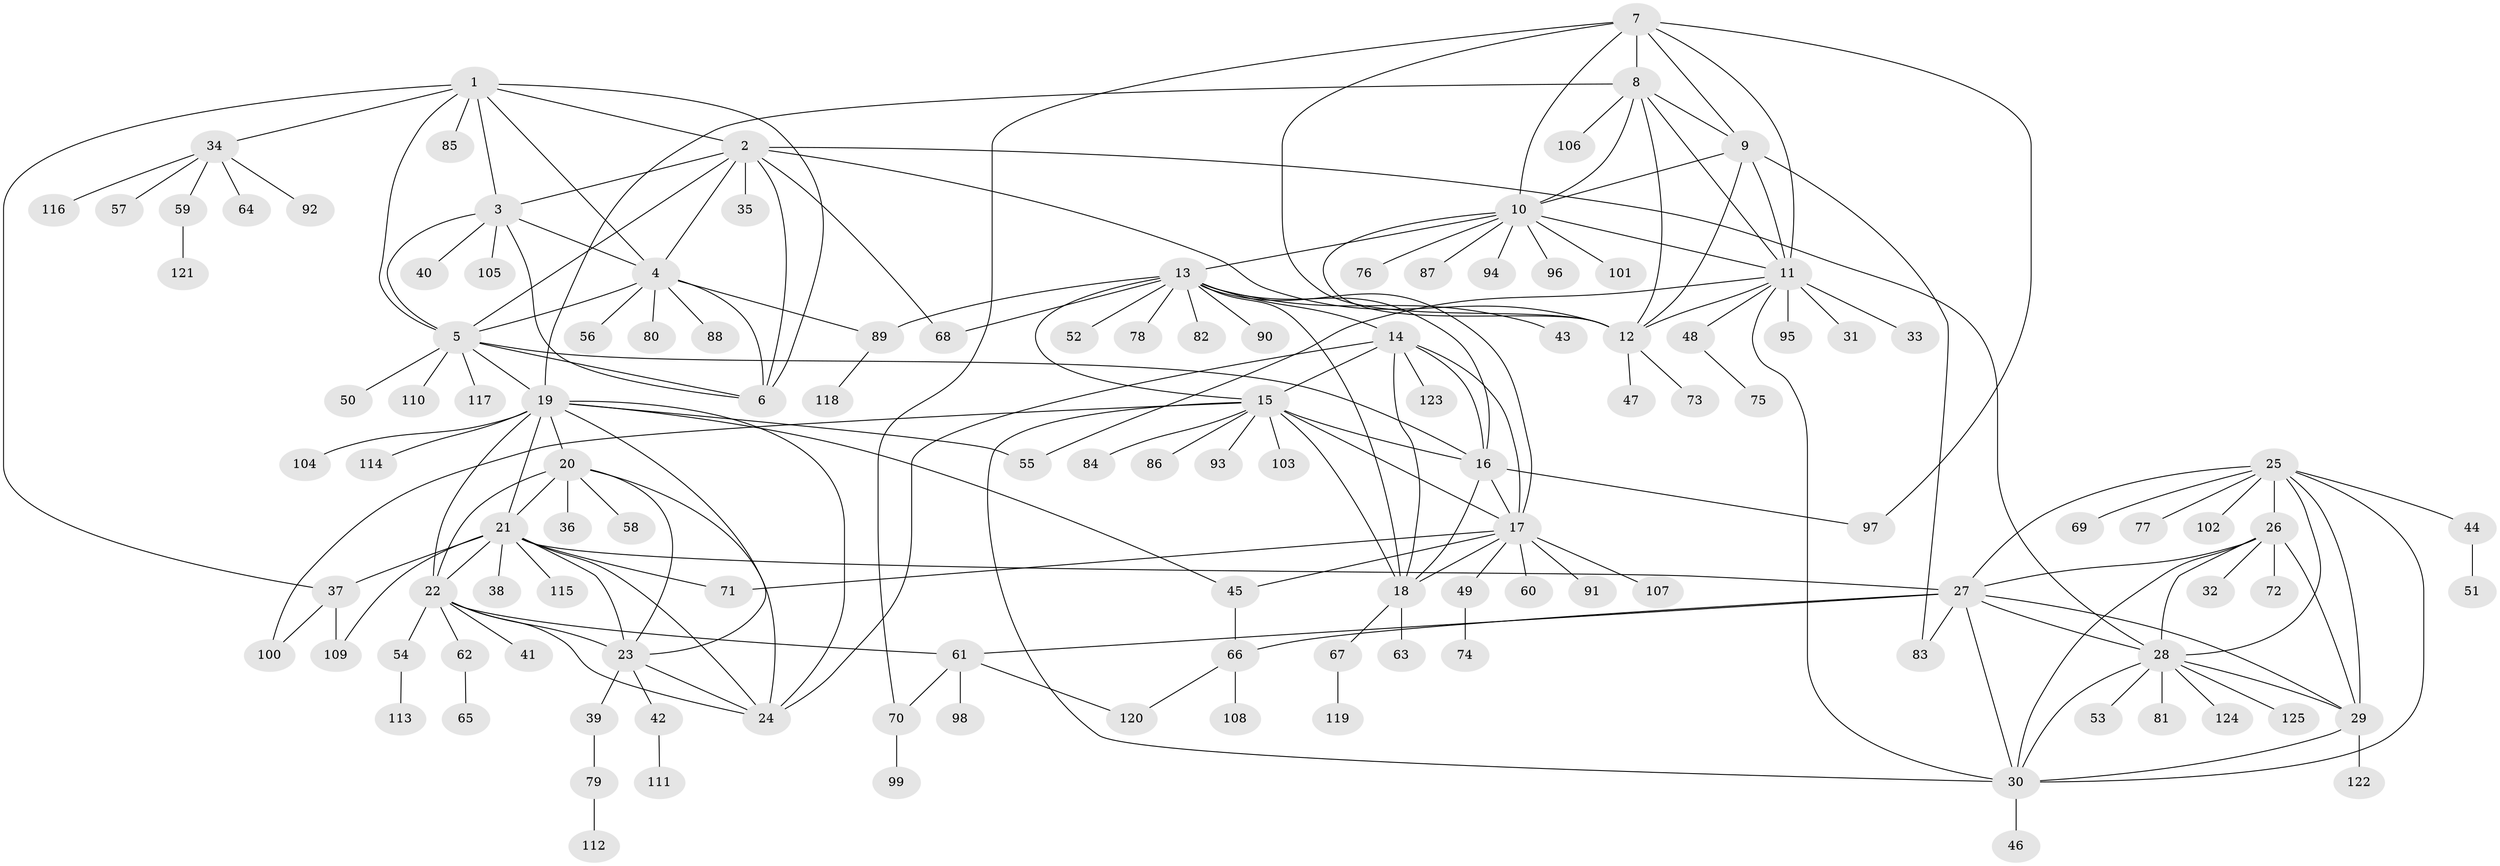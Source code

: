 // coarse degree distribution, {9: 0.030927835051546393, 8: 0.07216494845360824, 7: 0.030927835051546393, 4: 0.030927835051546393, 5: 0.020618556701030927, 15: 0.010309278350515464, 10: 0.020618556701030927, 11: 0.010309278350515464, 6: 0.020618556701030927, 1: 0.6288659793814433, 2: 0.09278350515463918, 3: 0.030927835051546393}
// Generated by graph-tools (version 1.1) at 2025/52/02/27/25 19:52:20]
// undirected, 125 vertices, 194 edges
graph export_dot {
graph [start="1"]
  node [color=gray90,style=filled];
  1;
  2;
  3;
  4;
  5;
  6;
  7;
  8;
  9;
  10;
  11;
  12;
  13;
  14;
  15;
  16;
  17;
  18;
  19;
  20;
  21;
  22;
  23;
  24;
  25;
  26;
  27;
  28;
  29;
  30;
  31;
  32;
  33;
  34;
  35;
  36;
  37;
  38;
  39;
  40;
  41;
  42;
  43;
  44;
  45;
  46;
  47;
  48;
  49;
  50;
  51;
  52;
  53;
  54;
  55;
  56;
  57;
  58;
  59;
  60;
  61;
  62;
  63;
  64;
  65;
  66;
  67;
  68;
  69;
  70;
  71;
  72;
  73;
  74;
  75;
  76;
  77;
  78;
  79;
  80;
  81;
  82;
  83;
  84;
  85;
  86;
  87;
  88;
  89;
  90;
  91;
  92;
  93;
  94;
  95;
  96;
  97;
  98;
  99;
  100;
  101;
  102;
  103;
  104;
  105;
  106;
  107;
  108;
  109;
  110;
  111;
  112;
  113;
  114;
  115;
  116;
  117;
  118;
  119;
  120;
  121;
  122;
  123;
  124;
  125;
  1 -- 2;
  1 -- 3;
  1 -- 4;
  1 -- 5;
  1 -- 6;
  1 -- 34;
  1 -- 37;
  1 -- 85;
  2 -- 3;
  2 -- 4;
  2 -- 5;
  2 -- 6;
  2 -- 12;
  2 -- 28;
  2 -- 35;
  2 -- 68;
  3 -- 4;
  3 -- 5;
  3 -- 6;
  3 -- 40;
  3 -- 105;
  4 -- 5;
  4 -- 6;
  4 -- 56;
  4 -- 80;
  4 -- 88;
  4 -- 89;
  5 -- 6;
  5 -- 16;
  5 -- 19;
  5 -- 50;
  5 -- 110;
  5 -- 117;
  7 -- 8;
  7 -- 9;
  7 -- 10;
  7 -- 11;
  7 -- 12;
  7 -- 70;
  7 -- 97;
  8 -- 9;
  8 -- 10;
  8 -- 11;
  8 -- 12;
  8 -- 19;
  8 -- 106;
  9 -- 10;
  9 -- 11;
  9 -- 12;
  9 -- 83;
  10 -- 11;
  10 -- 12;
  10 -- 13;
  10 -- 76;
  10 -- 87;
  10 -- 94;
  10 -- 96;
  10 -- 101;
  11 -- 12;
  11 -- 30;
  11 -- 31;
  11 -- 33;
  11 -- 48;
  11 -- 55;
  11 -- 95;
  12 -- 47;
  12 -- 73;
  13 -- 14;
  13 -- 15;
  13 -- 16;
  13 -- 17;
  13 -- 18;
  13 -- 43;
  13 -- 52;
  13 -- 68;
  13 -- 78;
  13 -- 82;
  13 -- 89;
  13 -- 90;
  14 -- 15;
  14 -- 16;
  14 -- 17;
  14 -- 18;
  14 -- 24;
  14 -- 123;
  15 -- 16;
  15 -- 17;
  15 -- 18;
  15 -- 30;
  15 -- 84;
  15 -- 86;
  15 -- 93;
  15 -- 100;
  15 -- 103;
  16 -- 17;
  16 -- 18;
  16 -- 97;
  17 -- 18;
  17 -- 45;
  17 -- 49;
  17 -- 60;
  17 -- 71;
  17 -- 91;
  17 -- 107;
  18 -- 63;
  18 -- 67;
  19 -- 20;
  19 -- 21;
  19 -- 22;
  19 -- 23;
  19 -- 24;
  19 -- 45;
  19 -- 55;
  19 -- 104;
  19 -- 114;
  20 -- 21;
  20 -- 22;
  20 -- 23;
  20 -- 24;
  20 -- 36;
  20 -- 58;
  21 -- 22;
  21 -- 23;
  21 -- 24;
  21 -- 27;
  21 -- 37;
  21 -- 38;
  21 -- 71;
  21 -- 109;
  21 -- 115;
  22 -- 23;
  22 -- 24;
  22 -- 41;
  22 -- 54;
  22 -- 61;
  22 -- 62;
  23 -- 24;
  23 -- 39;
  23 -- 42;
  25 -- 26;
  25 -- 27;
  25 -- 28;
  25 -- 29;
  25 -- 30;
  25 -- 44;
  25 -- 69;
  25 -- 77;
  25 -- 102;
  26 -- 27;
  26 -- 28;
  26 -- 29;
  26 -- 30;
  26 -- 32;
  26 -- 72;
  27 -- 28;
  27 -- 29;
  27 -- 30;
  27 -- 61;
  27 -- 66;
  27 -- 83;
  28 -- 29;
  28 -- 30;
  28 -- 53;
  28 -- 81;
  28 -- 124;
  28 -- 125;
  29 -- 30;
  29 -- 122;
  30 -- 46;
  34 -- 57;
  34 -- 59;
  34 -- 64;
  34 -- 92;
  34 -- 116;
  37 -- 100;
  37 -- 109;
  39 -- 79;
  42 -- 111;
  44 -- 51;
  45 -- 66;
  48 -- 75;
  49 -- 74;
  54 -- 113;
  59 -- 121;
  61 -- 70;
  61 -- 98;
  61 -- 120;
  62 -- 65;
  66 -- 108;
  66 -- 120;
  67 -- 119;
  70 -- 99;
  79 -- 112;
  89 -- 118;
}

